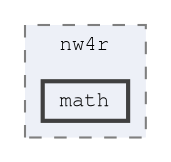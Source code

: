 digraph "source/nw4r/math"
{
 // LATEX_PDF_SIZE
  bgcolor="transparent";
  edge [fontname=FreeMono,fontsize=10,labelfontname=FreeMono,labelfontsize=10];
  node [fontname=FreeMono,fontsize=10,shape=box,height=0.2,width=0.4];
  compound=true
  subgraph clusterdir_fa539d9f400cd8c961cb0a68e32183e6 {
    graph [ bgcolor="#edf0f7", pencolor="grey50", label="nw4r", fontname=FreeMono,fontsize=10 style="filled,dashed", URL="dir_fa539d9f400cd8c961cb0a68e32183e6.html",tooltip=""]
  dir_31de5051e56bb00f0a3d0a16ea06a12f [label="math", fillcolor="#edf0f7", color="grey25", style="filled,bold", URL="dir_31de5051e56bb00f0a3d0a16ea06a12f.html",tooltip=""];
  }
}
